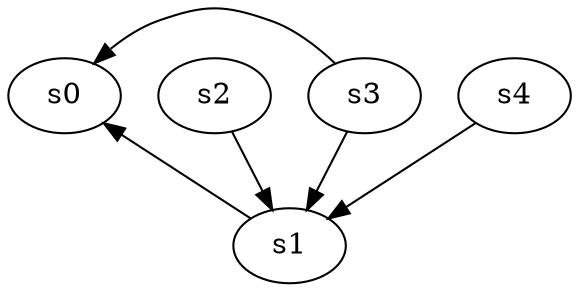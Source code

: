 digraph game_0936_complex_5 {
    s0 [name="s0", player=0];
    s1 [name="s1", player=1, target=1];
    s2 [name="s2", player=0];
    s3 [name="s3", player=0];
    s4 [name="s4", player=1, target=1];

    s1 -> s0 [constraint="time == 19"];
    s2 -> s1;
    s3 -> s0 [constraint="time == 5"];
    s3 -> s1;
    s4 -> s1 [constraint="time % 5 == 2 || time % 3 == 2"];
}
